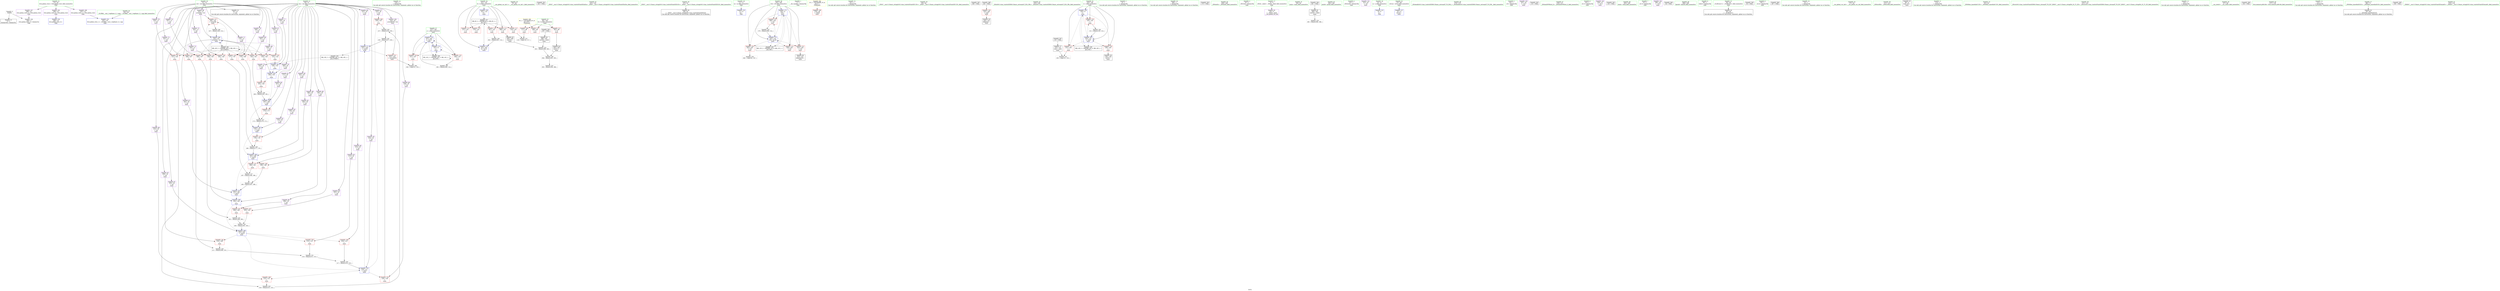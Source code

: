 digraph "SVFG" {
	label="SVFG";

	Node0x55e13a048e90 [shape=record,color=grey,label="{NodeID: 0\nNullPtr}"];
	Node0x55e13a048e90 -> Node0x55e13a061a70[style=solid];
	Node0x55e13a048e90 -> Node0x55e13a068220[style=solid];
	Node0x55e13a061030 [shape=record,color=purple,label="{NodeID: 97\n225\<--26\n\<--res\nmain\n}"];
	Node0x55e13a061030 -> Node0x55e13a067bb0[style=solid];
	Node0x55e13a049850 [shape=record,color=green,label="{NodeID: 14\n126\<--1\n\<--dummyObj\nCan only get source location for instruction, argument, global var or function.}"];
	Node0x55e13a060bd0 [shape=record,color=red,label="{NodeID: 111\n292\<--99\n\<--tt\nmain\n}"];
	Node0x55e13a060bd0 -> Node0x55e13a0625f0[style=solid];
	Node0x55e13a05f470 [shape=record,color=green,label="{NodeID: 28\n79\<--80\n__cxx_global_var_init.1\<--__cxx_global_var_init.1_field_insensitive\n}"];
	Node0x55e13a086530 [shape=record,color=black,label="{NodeID: 291\n242 = PHI()\n}"];
	Node0x55e13a066830 [shape=record,color=red,label="{NodeID: 125\n264\<--107\n\<--j\nmain\n}"];
	Node0x55e13a066830 -> Node0x55e13a06dc10[style=solid];
	Node0x55e13a060150 [shape=record,color=green,label="{NodeID: 42\n141\<--142\n_ZNSt7__cxx1112basic_stringIcSt11char_traitsIcESaIcEEixEm\<--_ZNSt7__cxx1112basic_stringIcSt11char_traitsIcESaIcEEixEm_field_insensitive\n}"];
	Node0x55e13a067390 [shape=record,color=red,label="{NodeID: 139\n194\<--193\n\<--\nmain\n}"];
	Node0x55e13a067390 -> Node0x55e13a068c10[style=solid];
	Node0x55e13a061f40 [shape=record,color=black,label="{NodeID: 56\n86\<--87\n\<--_ZNSt7__cxx1112basic_stringIcSt11char_traitsIcESaIcEED1Ev\nCan only get source location for instruction, argument, global var or function.}"];
	Node0x55e13a06d610 [shape=record,color=grey,label="{NodeID: 236\n166 = Binary(163, 165, )\n}"];
	Node0x55e13a06d610 -> Node0x55e13a0688d0[style=solid];
	Node0x55e13a067f20 [shape=record,color=blue,label="{NodeID: 153\n11\<--9\nm\<--\nGlob }"];
	Node0x55e13a062ad0 [shape=record,color=purple,label="{NodeID: 70\n169\<--13\n\<--cnt\nmain\n}"];
	Node0x55e13a062ad0 -> Node0x55e13a066de0[style=solid];
	Node0x55e13a06eb10 [shape=record,color=grey,label="{NodeID: 250\n246 = cmp(245, 247, )\n}"];
	Node0x55e13a068b40 [shape=record,color=blue,label="{NodeID: 167\n191\<--190\n\<--sub12\nmain\n}"];
	Node0x55e13a068b40 -> Node0x55e13a068c10[style=dashed];
	Node0x55e13a063630 [shape=record,color=purple,label="{NodeID: 84\n181\<--26\n\<--res\nmain\n}"];
	Node0x55e13a063630 -> Node0x55e13a068a70[style=solid];
	Node0x55e13a05d330 [shape=record,color=green,label="{NodeID: 1\n7\<--1\n__dso_handle\<--dummyObj\nGlob }"];
	Node0x55e13a07b220 [shape=record,color=yellow,style=double,label="{NodeID: 264\n2V_1 = ENCHI(MR_2V_0)\npts\{1 \}\nFun[main]}"];
	Node0x55e13a07b220 -> Node0x55e13a060960[style=dashed];
	Node0x55e13a061100 [shape=record,color=purple,label="{NodeID: 98\n228\<--26\n\<--res\nmain\n}"];
	Node0x55e13a061100 -> Node0x55e13a067c80[style=solid];
	Node0x55e13a049920 [shape=record,color=green,label="{NodeID: 15\n247\<--1\n\<--dummyObj\nCan only get source location for instruction, argument, global var or function.}"];
	Node0x55e13a060ca0 [shape=record,color=red,label="{NodeID: 112\n116\<--101\n\<--it\nmain\n}"];
	Node0x55e13a060ca0 -> Node0x55e13a06ec90[style=solid];
	Node0x55e13a05f570 [shape=record,color=green,label="{NodeID: 29\n83\<--84\n_ZNSt7__cxx1112basic_stringIcSt11char_traitsIcESaIcEEC1Ev\<--_ZNSt7__cxx1112basic_stringIcSt11char_traitsIcESaIcEEC1Ev_field_insensitive\n}"];
	Node0x55e13a086600 [shape=record,color=black,label="{NodeID: 292\n260 = PHI()\n}"];
	Node0x55e13a066900 [shape=record,color=red,label="{NodeID: 126\n143\<--140\n\<--call7\nmain\n}"];
	Node0x55e13a066900 -> Node0x55e13a0621e0[style=solid];
	Node0x55e13a060250 [shape=record,color=green,label="{NodeID: 43\n235\<--236\n_ZStlsISt11char_traitsIcEERSt13basic_ostreamIcT_ES5_PKc\<--_ZStlsISt11char_traitsIcEERSt13basic_ostreamIcT_ES5_PKc_field_insensitive\n}"];
	Node0x55e13a067460 [shape=record,color=red,label="{NodeID: 140\n198\<--197\n\<--\nmain\n}"];
	Node0x55e13a067460 -> Node0x55e13a06d010[style=solid];
	Node0x55e13a062040 [shape=record,color=black,label="{NodeID: 57\n135\<--132\nconv\<--call3\nmain\n}"];
	Node0x55e13a062040 -> Node0x55e13a06ee10[style=solid];
	Node0x55e13a06d790 [shape=record,color=grey,label="{NodeID: 237\n173 = Binary(170, 172, )\n}"];
	Node0x55e13a06d790 -> Node0x55e13a0689a0[style=solid];
	Node0x55e13a068020 [shape=record,color=blue,label="{NodeID: 154\n346\<--53\nllvm.global_ctors_0\<--\nGlob }"];
	Node0x55e13a062ba0 [shape=record,color=purple,label="{NodeID: 71\n176\<--13\n\<--cnt\nmain\n}"];
	Node0x55e13a062ba0 -> Node0x55e13a066f80[style=solid];
	Node0x55e13a06ec90 [shape=record,color=grey,label="{NodeID: 251\n118 = cmp(116, 117, )\n}"];
	Node0x55e13a068c10 [shape=record,color=blue,label="{NodeID: 168\n195\<--194\n\<--\nmain\n}"];
	Node0x55e13a068c10 -> Node0x55e13a067530[style=dashed];
	Node0x55e13a068c10 -> Node0x55e13a067600[style=dashed];
	Node0x55e13a068c10 -> Node0x55e13a068ce0[style=dashed];
	Node0x55e13a063700 [shape=record,color=purple,label="{NodeID: 85\n185\<--26\n\<--res\nmain\n}"];
	Node0x55e13a063700 -> Node0x55e13a0671f0[style=solid];
	Node0x55e13a047fa0 [shape=record,color=green,label="{NodeID: 2\n9\<--1\n\<--dummyObj\nCan only get source location for instruction, argument, global var or function.}"];
	Node0x55e13a0611d0 [shape=record,color=purple,label="{NodeID: 99\n231\<--26\n\<--res\nmain\n}"];
	Node0x55e13a0611d0 -> Node0x55e13a068e80[style=solid];
	Node0x55e13a0499f0 [shape=record,color=green,label="{NodeID: 16\n286\<--1\n\<--dummyObj\nCan only get source location for instruction, argument, global var or function.}"];
	Node0x55e13a060d70 [shape=record,color=red,label="{NodeID: 113\n237\<--101\n\<--it\nmain\n}"];
	Node0x55e13a05f670 [shape=record,color=green,label="{NodeID: 30\n87\<--91\n_ZNSt7__cxx1112basic_stringIcSt11char_traitsIcESaIcEED1Ev\<--_ZNSt7__cxx1112basic_stringIcSt11char_traitsIcESaIcEED1Ev_field_insensitive\n}"];
	Node0x55e13a05f670 -> Node0x55e13a061f40[style=solid];
	Node0x55e13a0866d0 [shape=record,color=black,label="{NodeID: 293\n273 = PHI()\n}"];
	Node0x55e13a0669d0 [shape=record,color=red,label="{NodeID: 127\n146\<--145\n\<--arrayidx\nmain\n}"];
	Node0x55e13a0669d0 -> Node0x55e13a06e510[style=solid];
	Node0x55e13a060350 [shape=record,color=green,label="{NodeID: 44\n239\<--240\n_ZNSolsEi\<--_ZNSolsEi_field_insensitive\n}"];
	Node0x55e13a067530 [shape=record,color=red,label="{NodeID: 141\n200\<--199\n\<--\nmain\n}"];
	Node0x55e13a067530 -> Node0x55e13a06d010[style=solid];
	Node0x55e13a062110 [shape=record,color=black,label="{NodeID: 58\n139\<--138\nconv6\<--\nmain\n}"];
	Node0x55e13a06d910 [shape=record,color=grey,label="{NodeID: 238\n302 = Binary(301, 114, )\n}"];
	Node0x55e13a06d910 -> Node0x55e13a069290[style=solid];
	Node0x55e13a068120 [shape=record,color=blue,label="{NodeID: 155\n347\<--54\nllvm.global_ctors_1\<--_GLOBAL__sub_I_vepifanov_0_1.cpp\nGlob }"];
	Node0x55e13a062c70 [shape=record,color=purple,label="{NodeID: 72\n183\<--13\n\<--cnt\nmain\n}"];
	Node0x55e13a062c70 -> Node0x55e13a067120[style=solid];
	Node0x55e13a06ee10 [shape=record,color=grey,label="{NodeID: 252\n136 = cmp(131, 135, )\n}"];
	Node0x55e13a068ce0 [shape=record,color=blue,label="{NodeID: 169\n205\<--204\n\<--sub14\nmain\n}"];
	Node0x55e13a068ce0 -> Node0x55e13a0677a0[style=dashed];
	Node0x55e13a068ce0 -> Node0x55e13a067870[style=dashed];
	Node0x55e13a068ce0 -> Node0x55e13a067940[style=dashed];
	Node0x55e13a068ce0 -> Node0x55e13a068db0[style=dashed];
	Node0x55e13a0637d0 [shape=record,color=purple,label="{NodeID: 86\n188\<--26\n\<--res\nmain\n}"];
	Node0x55e13a0637d0 -> Node0x55e13a0672c0[style=solid];
	Node0x55e13a0491f0 [shape=record,color=green,label="{NodeID: 3\n41\<--1\n_ZSt3cin\<--dummyObj\nGlob }"];
	Node0x55e13a07be20 [shape=record,color=yellow,style=double,label="{NodeID: 266\n6V_1 = ENCHI(MR_6V_0)\npts\{100 \}\nFun[main]}"];
	Node0x55e13a07be20 -> Node0x55e13a060a30[style=dashed];
	Node0x55e13a07be20 -> Node0x55e13a060b00[style=dashed];
	Node0x55e13a07be20 -> Node0x55e13a060bd0[style=dashed];
	Node0x55e13a0612a0 [shape=record,color=purple,label="{NodeID: 100\n254\<--26\narrayidx30\<--res\nmain\n}"];
	Node0x55e13a0612a0 -> Node0x55e13a067d50[style=solid];
	Node0x55e13a049ac0 [shape=record,color=green,label="{NodeID: 17\n4\<--6\n_ZStL8__ioinit\<--_ZStL8__ioinit_field_insensitive\nGlob }"];
	Node0x55e13a049ac0 -> Node0x55e13a0626c0[style=solid];
	Node0x55e13a060e40 [shape=record,color=red,label="{NodeID: 114\n279\<--101\n\<--it\nmain\n}"];
	Node0x55e13a05f770 [shape=record,color=green,label="{NodeID: 31\n94\<--95\nmain\<--main_field_insensitive\n}"];
	Node0x55e13a0867d0 [shape=record,color=black,label="{NodeID: 294\n281 = PHI()\n}"];
	Node0x55e13a0867d0 -> Node0x55e13a062380[style=solid];
	Node0x55e13a066aa0 [shape=record,color=red,label="{NodeID: 128\n155\<--154\n\<--\nmain\n}"];
	Node0x55e13a066aa0 -> Node0x55e13a068730[style=solid];
	Node0x55e13a060450 [shape=record,color=green,label="{NodeID: 45\n261\<--262\nprintf\<--printf_field_insensitive\n}"];
	Node0x55e13a067600 [shape=record,color=red,label="{NodeID: 142\n203\<--202\n\<--\nmain\n}"];
	Node0x55e13a067600 -> Node0x55e13a06d310[style=solid];
	Node0x55e13a0621e0 [shape=record,color=black,label="{NodeID: 59\n144\<--143\nidxprom\<--\nmain\n}"];
	Node0x55e13a06da90 [shape=record,color=grey,label="{NodeID: 239\n180 = Binary(177, 179, )\n}"];
	Node0x55e13a06da90 -> Node0x55e13a068a70[style=solid];
	Node0x55e13a068220 [shape=record,color=blue, style = dotted,label="{NodeID: 156\n348\<--3\nllvm.global_ctors_2\<--dummyVal\nGlob }"];
	Node0x55e13a062d40 [shape=record,color=purple,label="{NodeID: 73\n193\<--13\n\<--cnt\nmain\n}"];
	Node0x55e13a062d40 -> Node0x55e13a067390[style=solid];
	Node0x55e13a068db0 [shape=record,color=blue,label="{NodeID: 170\n218\<--217\n\<--sub17\nmain\n}"];
	Node0x55e13a068db0 -> Node0x55e13a067ae0[style=dashed];
	Node0x55e13a068db0 -> Node0x55e13a067bb0[style=dashed];
	Node0x55e13a068db0 -> Node0x55e13a067c80[style=dashed];
	Node0x55e13a068db0 -> Node0x55e13a068e80[style=dashed];
	Node0x55e13a0638a0 [shape=record,color=purple,label="{NodeID: 87\n191\<--26\n\<--res\nmain\n}"];
	Node0x55e13a0638a0 -> Node0x55e13a068b40[style=solid];
	Node0x55e13a049700 [shape=record,color=green,label="{NodeID: 4\n42\<--1\n_ZSt4cout\<--dummyObj\nGlob }"];
	Node0x55e13a061370 [shape=record,color=purple,label="{NodeID: 101\n233\<--43\n\<--.str\nmain\n}"];
	Node0x55e13a05ea70 [shape=record,color=green,label="{NodeID: 18\n8\<--10\nn\<--n_field_insensitive\nGlob }"];
	Node0x55e13a05ea70 -> Node0x55e13a067e20[style=solid];
	Node0x55e13a066010 [shape=record,color=red,label="{NodeID: 115\n289\<--101\n\<--it\nmain\n}"];
	Node0x55e13a066010 -> Node0x55e13a062520[style=solid];
	Node0x55e13a05f870 [shape=record,color=green,label="{NodeID: 32\n97\<--98\nretval\<--retval_field_insensitive\nmain\n}"];
	Node0x55e13a05f870 -> Node0x55e13a068320[style=solid];
	Node0x55e13a086930 [shape=record,color=black,label="{NodeID: 295\n287 = PHI()\n}"];
	Node0x55e13a086930 -> Node0x55e13a062450[style=solid];
	Node0x55e13a066b70 [shape=record,color=red,label="{NodeID: 129\n159\<--158\n\<--\nmain\n}"];
	Node0x55e13a066b70 -> Node0x55e13a068800[style=solid];
	Node0x55e13a060550 [shape=record,color=green,label="{NodeID: 46\n274\<--275\n_ZSt4endlIcSt11char_traitsIcEERSt13basic_ostreamIT_T0_ES6_\<--_ZSt4endlIcSt11char_traitsIcEERSt13basic_ostreamIT_T0_ES6__field_insensitive\n}"];
	Node0x55e13a0676d0 [shape=record,color=red,label="{NodeID: 143\n208\<--207\n\<--\nmain\n}"];
	Node0x55e13a0676d0 -> Node0x55e13a06cd10[style=solid];
	Node0x55e13a0622b0 [shape=record,color=black,label="{NodeID: 60\n253\<--252\nidxprom29\<--\nmain\n}"];
	Node0x55e13a06dc10 [shape=record,color=grey,label="{NodeID: 240\n265 = Binary(264, 114, )\n}"];
	Node0x55e13a06dc10 -> Node0x55e13a0690f0[style=solid];
	Node0x55e13a068320 [shape=record,color=blue,label="{NodeID: 157\n97\<--9\nretval\<--\nmain\n}"];
	Node0x55e13a062e10 [shape=record,color=purple,label="{NodeID: 74\n197\<--13\n\<--cnt\nmain\n}"];
	Node0x55e13a062e10 -> Node0x55e13a067460[style=solid];
	Node0x55e13a068e80 [shape=record,color=blue,label="{NodeID: 171\n231\<--230\n\<--sub20\nmain\n}"];
	Node0x55e13a068e80 -> Node0x55e13a067d50[style=dashed];
	Node0x55e13a068e80 -> Node0x55e13a07a820[style=dashed];
	Node0x55e13a063970 [shape=record,color=purple,label="{NodeID: 88\n195\<--26\n\<--res\nmain\n}"];
	Node0x55e13a063970 -> Node0x55e13a068c10[style=solid];
	Node0x55e13a05e1c0 [shape=record,color=green,label="{NodeID: 5\n43\<--1\n.str\<--dummyObj\nGlob }"];
	Node0x55e13a061440 [shape=record,color=purple,label="{NodeID: 102\n241\<--45\n\<--.str.2\nmain\n}"];
	Node0x55e13a05eb70 [shape=record,color=green,label="{NodeID: 19\n11\<--12\nm\<--m_field_insensitive\nGlob }"];
	Node0x55e13a05eb70 -> Node0x55e13a067f20[style=solid];
	Node0x55e13a085350 [shape=record,color=black,label="{NodeID: 282\n110 = PHI()\n}"];
	Node0x55e13a0660e0 [shape=record,color=red,label="{NodeID: 116\n301\<--101\n\<--it\nmain\n}"];
	Node0x55e13a0660e0 -> Node0x55e13a06d910[style=solid];
	Node0x55e13a05f940 [shape=record,color=green,label="{NodeID: 33\n99\<--100\ntt\<--tt_field_insensitive\nmain\n}"];
	Node0x55e13a05f940 -> Node0x55e13a060a30[style=solid];
	Node0x55e13a05f940 -> Node0x55e13a060b00[style=solid];
	Node0x55e13a05f940 -> Node0x55e13a060bd0[style=solid];
	Node0x55e13a066c40 [shape=record,color=red,label="{NodeID: 130\n163\<--162\n\<--\nmain\n}"];
	Node0x55e13a066c40 -> Node0x55e13a06d610[style=solid];
	Node0x55e13a060650 [shape=record,color=green,label="{NodeID: 47\n276\<--277\n_ZNSolsEPFRSoS_E\<--_ZNSolsEPFRSoS_E_field_insensitive\n}"];
	Node0x55e13a06c890 [shape=record,color=grey,label="{NodeID: 227\n187 = Binary(184, 186, )\n}"];
	Node0x55e13a06c890 -> Node0x55e13a06ca10[style=solid];
	Node0x55e13a0677a0 [shape=record,color=red,label="{NodeID: 144\n210\<--209\n\<--\nmain\n}"];
	Node0x55e13a0677a0 -> Node0x55e13a06cd10[style=solid];
	Node0x55e13a062380 [shape=record,color=black,label="{NodeID: 61\n284\<--281\nconv42\<--call41\nmain\n}"];
	Node0x55e13a062380 -> Node0x55e13a06cb90[style=solid];
	Node0x55e13a06dd90 [shape=record,color=grey,label="{NodeID: 241\n230 = Binary(227, 229, )\n}"];
	Node0x55e13a06dd90 -> Node0x55e13a068e80[style=solid];
	Node0x55e13a0683f0 [shape=record,color=blue,label="{NodeID: 158\n101\<--114\nit\<--\nmain\n}"];
	Node0x55e13a0683f0 -> Node0x55e13a078f20[style=dashed];
	Node0x55e13a062ee0 [shape=record,color=purple,label="{NodeID: 75\n207\<--13\n\<--cnt\nmain\n}"];
	Node0x55e13a062ee0 -> Node0x55e13a0676d0[style=solid];
	Node0x55e13a068f50 [shape=record,color=blue,label="{NodeID: 172\n105\<--9\ni24\<--\nmain\n}"];
	Node0x55e13a068f50 -> Node0x55e13a066420[style=dashed];
	Node0x55e13a068f50 -> Node0x55e13a0664f0[style=dashed];
	Node0x55e13a068f50 -> Node0x55e13a0665c0[style=dashed];
	Node0x55e13a068f50 -> Node0x55e13a066690[style=dashed];
	Node0x55e13a068f50 -> Node0x55e13a0691c0[style=dashed];
	Node0x55e13a068f50 -> Node0x55e13a079920[style=dashed];
	Node0x55e13a063a40 [shape=record,color=purple,label="{NodeID: 89\n199\<--26\n\<--res\nmain\n}"];
	Node0x55e13a063a40 -> Node0x55e13a067530[style=solid];
	Node0x55e13a049520 [shape=record,color=green,label="{NodeID: 6\n45\<--1\n.str.2\<--dummyObj\nGlob }"];
	Node0x55e13a061510 [shape=record,color=purple,label="{NodeID: 103\n259\<--47\n\<--.str.3\nmain\n}"];
	Node0x55e13a05ec70 [shape=record,color=green,label="{NodeID: 20\n13\<--25\ncnt\<--cnt_field_insensitive\nGlob }"];
	Node0x55e13a05ec70 -> Node0x55e13a061c40[style=solid];
	Node0x55e13a05ec70 -> Node0x55e13a062790[style=solid];
	Node0x55e13a05ec70 -> Node0x55e13a062860[style=solid];
	Node0x55e13a05ec70 -> Node0x55e13a062930[style=solid];
	Node0x55e13a05ec70 -> Node0x55e13a062a00[style=solid];
	Node0x55e13a05ec70 -> Node0x55e13a062ad0[style=solid];
	Node0x55e13a05ec70 -> Node0x55e13a062ba0[style=solid];
	Node0x55e13a05ec70 -> Node0x55e13a062c70[style=solid];
	Node0x55e13a05ec70 -> Node0x55e13a062d40[style=solid];
	Node0x55e13a05ec70 -> Node0x55e13a062e10[style=solid];
	Node0x55e13a05ec70 -> Node0x55e13a062ee0[style=solid];
	Node0x55e13a05ec70 -> Node0x55e13a062fb0[style=solid];
	Node0x55e13a085cd0 [shape=record,color=black,label="{NodeID: 283\n120 = PHI()\n}"];
	Node0x55e13a0661b0 [shape=record,color=red,label="{NodeID: 117\n131\<--103\n\<--i\nmain\n}"];
	Node0x55e13a0661b0 -> Node0x55e13a06ee10[style=solid];
	Node0x55e13a05fa10 [shape=record,color=green,label="{NodeID: 34\n101\<--102\nit\<--it_field_insensitive\nmain\n}"];
	Node0x55e13a05fa10 -> Node0x55e13a060ca0[style=solid];
	Node0x55e13a05fa10 -> Node0x55e13a060d70[style=solid];
	Node0x55e13a05fa10 -> Node0x55e13a060e40[style=solid];
	Node0x55e13a05fa10 -> Node0x55e13a066010[style=solid];
	Node0x55e13a05fa10 -> Node0x55e13a0660e0[style=solid];
	Node0x55e13a05fa10 -> Node0x55e13a0683f0[style=solid];
	Node0x55e13a05fa10 -> Node0x55e13a069290[style=solid];
	Node0x55e13a066d10 [shape=record,color=red,label="{NodeID: 131\n165\<--164\n\<--\nmain\n}"];
	Node0x55e13a066d10 -> Node0x55e13a06d610[style=solid];
	Node0x55e13a061770 [shape=record,color=green,label="{NodeID: 48\n282\<--283\nclock\<--clock_field_insensitive\n}"];
	Node0x55e13a06ca10 [shape=record,color=grey,label="{NodeID: 228\n190 = Binary(187, 189, )\n}"];
	Node0x55e13a06ca10 -> Node0x55e13a068b40[style=solid];
	Node0x55e13a067870 [shape=record,color=red,label="{NodeID: 145\n213\<--212\n\<--\nmain\n}"];
	Node0x55e13a067870 -> Node0x55e13a06ce90[style=solid];
	Node0x55e13a062450 [shape=record,color=black,label="{NodeID: 62\n288\<--287\nconv44\<--call43\nmain\n}"];
	Node0x55e13a062450 -> Node0x55e13a06d190[style=solid];
	Node0x55e13a06df10 [shape=record,color=grey,label="{NodeID: 242\n217 = Binary(214, 216, )\n}"];
	Node0x55e13a06df10 -> Node0x55e13a068db0[style=solid];
	Node0x55e13a0684c0 [shape=record,color=blue,label="{NodeID: 159\n103\<--9\ni\<--\nmain\n}"];
	Node0x55e13a0684c0 -> Node0x55e13a0661b0[style=dashed];
	Node0x55e13a0684c0 -> Node0x55e13a066280[style=dashed];
	Node0x55e13a0684c0 -> Node0x55e13a066350[style=dashed];
	Node0x55e13a0684c0 -> Node0x55e13a068660[style=dashed];
	Node0x55e13a0684c0 -> Node0x55e13a079420[style=dashed];
	Node0x55e13a062fb0 [shape=record,color=purple,label="{NodeID: 76\n220\<--13\n\<--cnt\nmain\n}"];
	Node0x55e13a062fb0 -> Node0x55e13a067a10[style=solid];
	Node0x55e13a069020 [shape=record,color=blue,label="{NodeID: 173\n107\<--9\nj\<--\nmain\n}"];
	Node0x55e13a069020 -> Node0x55e13a066760[style=dashed];
	Node0x55e13a069020 -> Node0x55e13a066830[style=dashed];
	Node0x55e13a069020 -> Node0x55e13a069020[style=dashed];
	Node0x55e13a069020 -> Node0x55e13a0690f0[style=dashed];
	Node0x55e13a069020 -> Node0x55e13a079e20[style=dashed];
	Node0x55e13a063b10 [shape=record,color=purple,label="{NodeID: 90\n202\<--26\n\<--res\nmain\n}"];
	Node0x55e13a063b10 -> Node0x55e13a067600[style=solid];
	Node0x55e13a0495b0 [shape=record,color=green,label="{NodeID: 7\n47\<--1\n.str.3\<--dummyObj\nGlob }"];
	Node0x55e13a0615e0 [shape=record,color=purple,label="{NodeID: 104\n296\<--50\n\<--.str.4\nmain\n}"];
	Node0x55e13a05ed70 [shape=record,color=green,label="{NodeID: 21\n26\<--37\nres\<--res_field_insensitive\nGlob }"];
	Node0x55e13a05ed70 -> Node0x55e13a063080[style=solid];
	Node0x55e13a05ed70 -> Node0x55e13a063150[style=solid];
	Node0x55e13a05ed70 -> Node0x55e13a063220[style=solid];
	Node0x55e13a05ed70 -> Node0x55e13a0632f0[style=solid];
	Node0x55e13a05ed70 -> Node0x55e13a0633c0[style=solid];
	Node0x55e13a05ed70 -> Node0x55e13a063490[style=solid];
	Node0x55e13a05ed70 -> Node0x55e13a063560[style=solid];
	Node0x55e13a05ed70 -> Node0x55e13a063630[style=solid];
	Node0x55e13a05ed70 -> Node0x55e13a063700[style=solid];
	Node0x55e13a05ed70 -> Node0x55e13a0637d0[style=solid];
	Node0x55e13a05ed70 -> Node0x55e13a0638a0[style=solid];
	Node0x55e13a05ed70 -> Node0x55e13a063970[style=solid];
	Node0x55e13a05ed70 -> Node0x55e13a063a40[style=solid];
	Node0x55e13a05ed70 -> Node0x55e13a063b10[style=solid];
	Node0x55e13a05ed70 -> Node0x55e13a063be0[style=solid];
	Node0x55e13a05ed70 -> Node0x55e13a063cb0[style=solid];
	Node0x55e13a05ed70 -> Node0x55e13a063d80[style=solid];
	Node0x55e13a05ed70 -> Node0x55e13a063e50[style=solid];
	Node0x55e13a05ed70 -> Node0x55e13a063f20[style=solid];
	Node0x55e13a05ed70 -> Node0x55e13a060f60[style=solid];
	Node0x55e13a05ed70 -> Node0x55e13a061030[style=solid];
	Node0x55e13a05ed70 -> Node0x55e13a061100[style=solid];
	Node0x55e13a05ed70 -> Node0x55e13a0611d0[style=solid];
	Node0x55e13a05ed70 -> Node0x55e13a0612a0[style=solid];
	Node0x55e13a085dd0 [shape=record,color=black,label="{NodeID: 284\n64 = PHI()\n}"];
	Node0x55e13a066280 [shape=record,color=red,label="{NodeID: 118\n138\<--103\n\<--i\nmain\n}"];
	Node0x55e13a066280 -> Node0x55e13a062110[style=solid];
	Node0x55e13a05fae0 [shape=record,color=green,label="{NodeID: 35\n103\<--104\ni\<--i_field_insensitive\nmain\n}"];
	Node0x55e13a05fae0 -> Node0x55e13a0661b0[style=solid];
	Node0x55e13a05fae0 -> Node0x55e13a066280[style=solid];
	Node0x55e13a05fae0 -> Node0x55e13a066350[style=solid];
	Node0x55e13a05fae0 -> Node0x55e13a0684c0[style=solid];
	Node0x55e13a05fae0 -> Node0x55e13a068660[style=solid];
	Node0x55e13a066de0 [shape=record,color=red,label="{NodeID: 132\n170\<--169\n\<--\nmain\n}"];
	Node0x55e13a066de0 -> Node0x55e13a06d790[style=solid];
	Node0x55e13a061870 [shape=record,color=green,label="{NodeID: 49\n298\<--299\nfprintf\<--fprintf_field_insensitive\n}"];
	Node0x55e13a06cb90 [shape=record,color=grey,label="{NodeID: 229\n285 = Binary(284, 286, )\n}"];
	Node0x55e13a067940 [shape=record,color=red,label="{NodeID: 146\n216\<--215\n\<--\nmain\n}"];
	Node0x55e13a067940 -> Node0x55e13a06df10[style=solid];
	Node0x55e13a062520 [shape=record,color=black,label="{NodeID: 63\n290\<--289\nconv45\<--\nmain\n}"];
	Node0x55e13a062520 -> Node0x55e13a06d190[style=solid];
	Node0x55e13a06e090 [shape=record,color=grey,label="{NodeID: 243\n224 = Binary(221, 223, )\n}"];
	Node0x55e13a06e090 -> Node0x55e13a06e390[style=solid];
	Node0x55e13a068590 [shape=record,color=blue,label="{NodeID: 160\n145\<--147\narrayidx\<--inc\nmain\n}"];
	Node0x55e13a068590 -> Node0x55e13a0669d0[style=dashed];
	Node0x55e13a068590 -> Node0x55e13a066aa0[style=dashed];
	Node0x55e13a068590 -> Node0x55e13a066b70[style=dashed];
	Node0x55e13a068590 -> Node0x55e13a066c40[style=dashed];
	Node0x55e13a068590 -> Node0x55e13a066de0[style=dashed];
	Node0x55e13a068590 -> Node0x55e13a066f80[style=dashed];
	Node0x55e13a068590 -> Node0x55e13a067120[style=dashed];
	Node0x55e13a068590 -> Node0x55e13a067390[style=dashed];
	Node0x55e13a068590 -> Node0x55e13a067460[style=dashed];
	Node0x55e13a068590 -> Node0x55e13a0676d0[style=dashed];
	Node0x55e13a068590 -> Node0x55e13a067a10[style=dashed];
	Node0x55e13a068590 -> Node0x55e13a068590[style=dashed];
	Node0x55e13a068590 -> Node0x55e13a07a320[style=dashed];
	Node0x55e13a063080 [shape=record,color=purple,label="{NodeID: 77\n156\<--26\n\<--res\nmain\n}"];
	Node0x55e13a063080 -> Node0x55e13a068730[style=solid];
	Node0x55e13a078f20 [shape=record,color=black,label="{NodeID: 257\nMR_8V_3 = PHI(MR_8V_4, MR_8V_2, )\npts\{102 \}\n}"];
	Node0x55e13a078f20 -> Node0x55e13a060ca0[style=dashed];
	Node0x55e13a078f20 -> Node0x55e13a060d70[style=dashed];
	Node0x55e13a078f20 -> Node0x55e13a060e40[style=dashed];
	Node0x55e13a078f20 -> Node0x55e13a066010[style=dashed];
	Node0x55e13a078f20 -> Node0x55e13a0660e0[style=dashed];
	Node0x55e13a078f20 -> Node0x55e13a069290[style=dashed];
	Node0x55e13a0690f0 [shape=record,color=blue,label="{NodeID: 174\n107\<--265\nj\<--inc35\nmain\n}"];
	Node0x55e13a0690f0 -> Node0x55e13a066760[style=dashed];
	Node0x55e13a0690f0 -> Node0x55e13a066830[style=dashed];
	Node0x55e13a0690f0 -> Node0x55e13a069020[style=dashed];
	Node0x55e13a0690f0 -> Node0x55e13a0690f0[style=dashed];
	Node0x55e13a0690f0 -> Node0x55e13a079e20[style=dashed];
	Node0x55e13a063be0 [shape=record,color=purple,label="{NodeID: 91\n205\<--26\n\<--res\nmain\n}"];
	Node0x55e13a063be0 -> Node0x55e13a068ce0[style=solid];
	Node0x55e13a04a630 [shape=record,color=green,label="{NodeID: 8\n49\<--1\nstderr\<--dummyObj\nGlob }"];
	Node0x55e13a0616b0 [shape=record,color=purple,label="{NodeID: 105\n346\<--52\nllvm.global_ctors_0\<--llvm.global_ctors\nGlob }"];
	Node0x55e13a0616b0 -> Node0x55e13a068020[style=solid];
	Node0x55e13a05ee70 [shape=record,color=green,label="{NodeID: 22\n38\<--40\n_Z1sB5cxx11\<--_Z1sB5cxx11_field_insensitive\nGlob }"];
	Node0x55e13a05ee70 -> Node0x55e13a061d40[style=solid];
	Node0x55e13a085ed0 [shape=record,color=black,label="{NodeID: 285\n85 = PHI()\n}"];
	Node0x55e13a066350 [shape=record,color=red,label="{NodeID: 119\n150\<--103\n\<--i\nmain\n}"];
	Node0x55e13a066350 -> Node0x55e13a06e210[style=solid];
	Node0x55e13a05fbb0 [shape=record,color=green,label="{NodeID: 36\n105\<--106\ni24\<--i24_field_insensitive\nmain\n}"];
	Node0x55e13a05fbb0 -> Node0x55e13a066420[style=solid];
	Node0x55e13a05fbb0 -> Node0x55e13a0664f0[style=solid];
	Node0x55e13a05fbb0 -> Node0x55e13a0665c0[style=solid];
	Node0x55e13a05fbb0 -> Node0x55e13a066690[style=solid];
	Node0x55e13a05fbb0 -> Node0x55e13a068f50[style=solid];
	Node0x55e13a05fbb0 -> Node0x55e13a0691c0[style=solid];
	Node0x55e13a066eb0 [shape=record,color=red,label="{NodeID: 133\n172\<--171\n\<--\nmain\n}"];
	Node0x55e13a066eb0 -> Node0x55e13a06d790[style=solid];
	Node0x55e13a061970 [shape=record,color=green,label="{NodeID: 50\n54\<--341\n_GLOBAL__sub_I_vepifanov_0_1.cpp\<--_GLOBAL__sub_I_vepifanov_0_1.cpp_field_insensitive\n}"];
	Node0x55e13a061970 -> Node0x55e13a068120[style=solid];
	Node0x55e13a06cd10 [shape=record,color=grey,label="{NodeID: 230\n211 = Binary(208, 210, )\n}"];
	Node0x55e13a06cd10 -> Node0x55e13a06ce90[style=solid];
	Node0x55e13a067a10 [shape=record,color=red,label="{NodeID: 147\n221\<--220\n\<--\nmain\n}"];
	Node0x55e13a067a10 -> Node0x55e13a06e090[style=solid];
	Node0x55e13a0625f0 [shape=record,color=black,label="{NodeID: 64\n293\<--292\nconv47\<--\nmain\n}"];
	Node0x55e13a0625f0 -> Node0x55e13a06e810[style=solid];
	Node0x55e13a06e210 [shape=record,color=grey,label="{NodeID: 244\n151 = Binary(150, 114, )\n}"];
	Node0x55e13a06e210 -> Node0x55e13a068660[style=solid];
	Node0x55e13a068660 [shape=record,color=blue,label="{NodeID: 161\n103\<--151\ni\<--inc8\nmain\n}"];
	Node0x55e13a068660 -> Node0x55e13a0661b0[style=dashed];
	Node0x55e13a068660 -> Node0x55e13a066280[style=dashed];
	Node0x55e13a068660 -> Node0x55e13a066350[style=dashed];
	Node0x55e13a068660 -> Node0x55e13a068660[style=dashed];
	Node0x55e13a068660 -> Node0x55e13a079420[style=dashed];
	Node0x55e13a063150 [shape=record,color=purple,label="{NodeID: 78\n160\<--26\n\<--res\nmain\n}"];
	Node0x55e13a063150 -> Node0x55e13a068800[style=solid];
	Node0x55e13a079420 [shape=record,color=black,label="{NodeID: 258\nMR_10V_2 = PHI(MR_10V_4, MR_10V_1, )\npts\{104 \}\n}"];
	Node0x55e13a079420 -> Node0x55e13a0684c0[style=dashed];
	Node0x55e13a0691c0 [shape=record,color=blue,label="{NodeID: 175\n105\<--270\ni24\<--inc38\nmain\n}"];
	Node0x55e13a0691c0 -> Node0x55e13a066420[style=dashed];
	Node0x55e13a0691c0 -> Node0x55e13a0664f0[style=dashed];
	Node0x55e13a0691c0 -> Node0x55e13a0665c0[style=dashed];
	Node0x55e13a0691c0 -> Node0x55e13a066690[style=dashed];
	Node0x55e13a0691c0 -> Node0x55e13a0691c0[style=dashed];
	Node0x55e13a0691c0 -> Node0x55e13a079920[style=dashed];
	Node0x55e13a063cb0 [shape=record,color=purple,label="{NodeID: 92\n209\<--26\n\<--res\nmain\n}"];
	Node0x55e13a063cb0 -> Node0x55e13a0677a0[style=solid];
	Node0x55e13a04a6c0 [shape=record,color=green,label="{NodeID: 9\n50\<--1\n.str.4\<--dummyObj\nGlob }"];
	Node0x55e13a060760 [shape=record,color=purple,label="{NodeID: 106\n347\<--52\nllvm.global_ctors_1\<--llvm.global_ctors\nGlob }"];
	Node0x55e13a060760 -> Node0x55e13a068120[style=solid];
	Node0x55e13a05ef70 [shape=record,color=green,label="{NodeID: 23\n52\<--56\nllvm.global_ctors\<--llvm.global_ctors_field_insensitive\nGlob }"];
	Node0x55e13a05ef70 -> Node0x55e13a0616b0[style=solid];
	Node0x55e13a05ef70 -> Node0x55e13a060760[style=solid];
	Node0x55e13a05ef70 -> Node0x55e13a060860[style=solid];
	Node0x55e13a085fd0 [shape=record,color=black,label="{NodeID: 286\n297 = PHI()\n}"];
	Node0x55e13a066420 [shape=record,color=red,label="{NodeID: 120\n245\<--105\n\<--i24\nmain\n}"];
	Node0x55e13a066420 -> Node0x55e13a06eb10[style=solid];
	Node0x55e13a05fc80 [shape=record,color=green,label="{NodeID: 37\n107\<--108\nj\<--j_field_insensitive\nmain\n}"];
	Node0x55e13a05fc80 -> Node0x55e13a066760[style=solid];
	Node0x55e13a05fc80 -> Node0x55e13a066830[style=solid];
	Node0x55e13a05fc80 -> Node0x55e13a069020[style=solid];
	Node0x55e13a05fc80 -> Node0x55e13a0690f0[style=solid];
	Node0x55e13a066f80 [shape=record,color=red,label="{NodeID: 134\n177\<--176\n\<--\nmain\n}"];
	Node0x55e13a066f80 -> Node0x55e13a06da90[style=solid];
	Node0x55e13a061a70 [shape=record,color=black,label="{NodeID: 51\n2\<--3\ndummyVal\<--dummyVal\n}"];
	Node0x55e13a06ce90 [shape=record,color=grey,label="{NodeID: 231\n214 = Binary(211, 213, )\n}"];
	Node0x55e13a06ce90 -> Node0x55e13a06df10[style=solid];
	Node0x55e13a067ae0 [shape=record,color=red,label="{NodeID: 148\n223\<--222\n\<--\nmain\n}"];
	Node0x55e13a067ae0 -> Node0x55e13a06e090[style=solid];
	Node0x55e13a0626c0 [shape=record,color=purple,label="{NodeID: 65\n63\<--4\n\<--_ZStL8__ioinit\n__cxx_global_var_init\n}"];
	Node0x55e13a06e390 [shape=record,color=grey,label="{NodeID: 245\n227 = Binary(224, 226, )\n}"];
	Node0x55e13a06e390 -> Node0x55e13a06dd90[style=solid];
	Node0x55e13a068730 [shape=record,color=blue,label="{NodeID: 162\n156\<--155\n\<--\nmain\n}"];
	Node0x55e13a068730 -> Node0x55e13a068800[style=dashed];
	Node0x55e13a063220 [shape=record,color=purple,label="{NodeID: 79\n164\<--26\n\<--res\nmain\n}"];
	Node0x55e13a063220 -> Node0x55e13a066d10[style=solid];
	Node0x55e13a079920 [shape=record,color=black,label="{NodeID: 259\nMR_12V_2 = PHI(MR_12V_4, MR_12V_1, )\npts\{106 \}\n}"];
	Node0x55e13a079920 -> Node0x55e13a068f50[style=dashed];
	Node0x55e13a069290 [shape=record,color=blue,label="{NodeID: 176\n101\<--302\nit\<--inc51\nmain\n}"];
	Node0x55e13a069290 -> Node0x55e13a078f20[style=dashed];
	Node0x55e13a063d80 [shape=record,color=purple,label="{NodeID: 93\n212\<--26\n\<--res\nmain\n}"];
	Node0x55e13a063d80 -> Node0x55e13a067870[style=solid];
	Node0x55e13a049030 [shape=record,color=green,label="{NodeID: 10\n53\<--1\n\<--dummyObj\nCan only get source location for instruction, argument, global var or function.}"];
	Node0x55e13a060860 [shape=record,color=purple,label="{NodeID: 107\n348\<--52\nllvm.global_ctors_2\<--llvm.global_ctors\nGlob }"];
	Node0x55e13a060860 -> Node0x55e13a068220[style=solid];
	Node0x55e13a05f070 [shape=record,color=green,label="{NodeID: 24\n57\<--58\n__cxx_global_var_init\<--__cxx_global_var_init_field_insensitive\n}"];
	Node0x55e13a0860d0 [shape=record,color=black,label="{NodeID: 287\n132 = PHI()\n}"];
	Node0x55e13a0860d0 -> Node0x55e13a062040[style=solid];
	Node0x55e13a0664f0 [shape=record,color=red,label="{NodeID: 121\n252\<--105\n\<--i24\nmain\n}"];
	Node0x55e13a0664f0 -> Node0x55e13a0622b0[style=solid];
	Node0x55e13a05fd50 [shape=record,color=green,label="{NodeID: 38\n111\<--112\n_ZNSirsERi\<--_ZNSirsERi_field_insensitive\n}"];
	Node0x55e13a067050 [shape=record,color=red,label="{NodeID: 135\n179\<--178\n\<--\nmain\n}"];
	Node0x55e13a067050 -> Node0x55e13a06da90[style=solid];
	Node0x55e13a061b70 [shape=record,color=black,label="{NodeID: 52\n96\<--9\nmain_ret\<--\nmain\n}"];
	Node0x55e13a06d010 [shape=record,color=grey,label="{NodeID: 232\n201 = Binary(198, 200, )\n}"];
	Node0x55e13a06d010 -> Node0x55e13a06d310[style=solid];
	Node0x55e13a067bb0 [shape=record,color=red,label="{NodeID: 149\n226\<--225\n\<--\nmain\n}"];
	Node0x55e13a067bb0 -> Node0x55e13a06e390[style=solid];
	Node0x55e13a062790 [shape=record,color=purple,label="{NodeID: 66\n145\<--13\narrayidx\<--cnt\nmain\n}"];
	Node0x55e13a062790 -> Node0x55e13a0669d0[style=solid];
	Node0x55e13a062790 -> Node0x55e13a068590[style=solid];
	Node0x55e13a06e510 [shape=record,color=grey,label="{NodeID: 246\n147 = Binary(146, 114, )\n}"];
	Node0x55e13a06e510 -> Node0x55e13a068590[style=solid];
	Node0x55e13a068800 [shape=record,color=blue,label="{NodeID: 163\n160\<--159\n\<--\nmain\n}"];
	Node0x55e13a068800 -> Node0x55e13a066d10[style=dashed];
	Node0x55e13a068800 -> Node0x55e13a0688d0[style=dashed];
	Node0x55e13a0632f0 [shape=record,color=purple,label="{NodeID: 80\n167\<--26\n\<--res\nmain\n}"];
	Node0x55e13a0632f0 -> Node0x55e13a0688d0[style=solid];
	Node0x55e13a079e20 [shape=record,color=black,label="{NodeID: 260\nMR_14V_2 = PHI(MR_14V_3, MR_14V_1, )\npts\{108 \}\n}"];
	Node0x55e13a079e20 -> Node0x55e13a069020[style=dashed];
	Node0x55e13a079e20 -> Node0x55e13a079e20[style=dashed];
	Node0x55e13a063e50 [shape=record,color=purple,label="{NodeID: 94\n215\<--26\n\<--res\nmain\n}"];
	Node0x55e13a063e50 -> Node0x55e13a067940[style=solid];
	Node0x55e13a049100 [shape=record,color=green,label="{NodeID: 11\n114\<--1\n\<--dummyObj\nCan only get source location for instruction, argument, global var or function.}"];
	Node0x55e13a060960 [shape=record,color=red,label="{NodeID: 108\n278\<--49\n\<--stderr\nmain\n}"];
	Node0x55e13a05f170 [shape=record,color=green,label="{NodeID: 25\n61\<--62\n_ZNSt8ios_base4InitC1Ev\<--_ZNSt8ios_base4InitC1Ev_field_insensitive\n}"];
	Node0x55e13a086230 [shape=record,color=black,label="{NodeID: 288\n140 = PHI()\n}"];
	Node0x55e13a086230 -> Node0x55e13a066900[style=solid];
	Node0x55e13a0665c0 [shape=record,color=red,label="{NodeID: 122\n258\<--105\n\<--i24\nmain\n}"];
	Node0x55e13a05fe50 [shape=record,color=green,label="{NodeID: 39\n121\<--122\n_ZStrsIcSt11char_traitsIcESaIcEERSt13basic_istreamIT_T0_ES7_RNSt7__cxx1112basic_stringIS4_S5_T1_EE\<--_ZStrsIcSt11char_traitsIcESaIcEERSt13basic_istreamIT_T0_ES7_RNSt7__cxx1112basic_stringIS4_S5_T1_EE_field_insensitive\n}"];
	Node0x55e13a067120 [shape=record,color=red,label="{NodeID: 136\n184\<--183\n\<--\nmain\n}"];
	Node0x55e13a067120 -> Node0x55e13a06c890[style=solid];
	Node0x55e13a061c40 [shape=record,color=black,label="{NodeID: 53\n24\<--13\n\<--cnt\nCan only get source location for instruction, argument, global var or function.}"];
	Node0x55e13a06d190 [shape=record,color=grey,label="{NodeID: 233\n291 = Binary(288, 290, )\n}"];
	Node0x55e13a06d190 -> Node0x55e13a06e810[style=solid];
	Node0x55e13a067c80 [shape=record,color=red,label="{NodeID: 150\n229\<--228\n\<--\nmain\n}"];
	Node0x55e13a067c80 -> Node0x55e13a06dd90[style=solid];
	Node0x55e13a062860 [shape=record,color=purple,label="{NodeID: 67\n154\<--13\n\<--cnt\nmain\n}"];
	Node0x55e13a062860 -> Node0x55e13a066aa0[style=solid];
	Node0x55e13a06e690 [shape=record,color=grey,label="{NodeID: 247\n295 = Binary(294, 286, )\n}"];
	Node0x55e13a0688d0 [shape=record,color=blue,label="{NodeID: 164\n167\<--166\n\<--sub\nmain\n}"];
	Node0x55e13a0688d0 -> Node0x55e13a066eb0[style=dashed];
	Node0x55e13a0688d0 -> Node0x55e13a0689a0[style=dashed];
	Node0x55e13a0633c0 [shape=record,color=purple,label="{NodeID: 81\n171\<--26\n\<--res\nmain\n}"];
	Node0x55e13a0633c0 -> Node0x55e13a066eb0[style=solid];
	Node0x55e13a07a320 [shape=record,color=black,label="{NodeID: 261\nMR_16V_2 = PHI(MR_16V_3, MR_16V_1, )\npts\{250000 \}\n}"];
	Node0x55e13a07a320 -> Node0x55e13a0669d0[style=dashed];
	Node0x55e13a07a320 -> Node0x55e13a066aa0[style=dashed];
	Node0x55e13a07a320 -> Node0x55e13a066b70[style=dashed];
	Node0x55e13a07a320 -> Node0x55e13a066c40[style=dashed];
	Node0x55e13a07a320 -> Node0x55e13a066de0[style=dashed];
	Node0x55e13a07a320 -> Node0x55e13a066f80[style=dashed];
	Node0x55e13a07a320 -> Node0x55e13a067120[style=dashed];
	Node0x55e13a07a320 -> Node0x55e13a067390[style=dashed];
	Node0x55e13a07a320 -> Node0x55e13a067460[style=dashed];
	Node0x55e13a07a320 -> Node0x55e13a0676d0[style=dashed];
	Node0x55e13a07a320 -> Node0x55e13a067a10[style=dashed];
	Node0x55e13a07a320 -> Node0x55e13a068590[style=dashed];
	Node0x55e13a07a320 -> Node0x55e13a07a320[style=dashed];
	Node0x55e13a063f20 [shape=record,color=purple,label="{NodeID: 95\n218\<--26\n\<--res\nmain\n}"];
	Node0x55e13a063f20 -> Node0x55e13a068db0[style=solid];
	Node0x55e13a0492e0 [shape=record,color=green,label="{NodeID: 12\n124\<--1\n\<--dummyObj\nCan only get source location for instruction, argument, global var or function.}"];
	Node0x55e13a060a30 [shape=record,color=red,label="{NodeID: 109\n117\<--99\n\<--tt\nmain\n}"];
	Node0x55e13a060a30 -> Node0x55e13a06ec90[style=solid];
	Node0x55e13a05f270 [shape=record,color=green,label="{NodeID: 26\n67\<--68\n__cxa_atexit\<--__cxa_atexit_field_insensitive\n}"];
	Node0x55e13a086330 [shape=record,color=black,label="{NodeID: 289\n234 = PHI()\n}"];
	Node0x55e13a066690 [shape=record,color=red,label="{NodeID: 123\n269\<--105\n\<--i24\nmain\n}"];
	Node0x55e13a066690 -> Node0x55e13a06d490[style=solid];
	Node0x55e13a05ff50 [shape=record,color=green,label="{NodeID: 40\n127\<--128\nllvm.memset.p0i8.i64\<--llvm.memset.p0i8.i64_field_insensitive\n}"];
	Node0x55e13a0671f0 [shape=record,color=red,label="{NodeID: 137\n186\<--185\n\<--\nmain\n}"];
	Node0x55e13a0671f0 -> Node0x55e13a06c890[style=solid];
	Node0x55e13a061d40 [shape=record,color=black,label="{NodeID: 54\n39\<--38\n\<--_Z1sB5cxx11\nCan only get source location for instruction, argument, global var or function.}"];
	Node0x55e13a06d310 [shape=record,color=grey,label="{NodeID: 234\n204 = Binary(201, 203, )\n}"];
	Node0x55e13a06d310 -> Node0x55e13a068ce0[style=solid];
	Node0x55e13a067d50 [shape=record,color=red,label="{NodeID: 151\n255\<--254\n\<--arrayidx30\nmain\n}"];
	Node0x55e13a067d50 -> Node0x55e13a06e990[style=solid];
	Node0x55e13a062930 [shape=record,color=purple,label="{NodeID: 68\n158\<--13\n\<--cnt\nmain\n}"];
	Node0x55e13a062930 -> Node0x55e13a066b70[style=solid];
	Node0x55e13a06e810 [shape=record,color=grey,label="{NodeID: 248\n294 = Binary(291, 293, )\n}"];
	Node0x55e13a06e810 -> Node0x55e13a06e690[style=solid];
	Node0x55e13a0689a0 [shape=record,color=blue,label="{NodeID: 165\n174\<--173\n\<--sub9\nmain\n}"];
	Node0x55e13a0689a0 -> Node0x55e13a067050[style=dashed];
	Node0x55e13a0689a0 -> Node0x55e13a068a70[style=dashed];
	Node0x55e13a063490 [shape=record,color=purple,label="{NodeID: 82\n174\<--26\n\<--res\nmain\n}"];
	Node0x55e13a063490 -> Node0x55e13a0689a0[style=solid];
	Node0x55e13a07a820 [shape=record,color=black,label="{NodeID: 262\nMR_18V_2 = PHI(MR_18V_12, MR_18V_1, )\npts\{370000 \}\n}"];
	Node0x55e13a07a820 -> Node0x55e13a068730[style=dashed];
	Node0x55e13a060f60 [shape=record,color=purple,label="{NodeID: 96\n222\<--26\n\<--res\nmain\n}"];
	Node0x55e13a060f60 -> Node0x55e13a067ae0[style=solid];
	Node0x55e13a0493b0 [shape=record,color=green,label="{NodeID: 13\n125\<--1\n\<--dummyObj\nCan only get source location for instruction, argument, global var or function.}"];
	Node0x55e13a060b00 [shape=record,color=red,label="{NodeID: 110\n280\<--99\n\<--tt\nmain\n}"];
	Node0x55e13a05f370 [shape=record,color=green,label="{NodeID: 27\n66\<--72\n_ZNSt8ios_base4InitD1Ev\<--_ZNSt8ios_base4InitD1Ev_field_insensitive\n}"];
	Node0x55e13a05f370 -> Node0x55e13a061e40[style=solid];
	Node0x55e13a086430 [shape=record,color=black,label="{NodeID: 290\n238 = PHI()\n}"];
	Node0x55e13a066760 [shape=record,color=red,label="{NodeID: 124\n251\<--107\n\<--j\nmain\n}"];
	Node0x55e13a066760 -> Node0x55e13a06e990[style=solid];
	Node0x55e13a060050 [shape=record,color=green,label="{NodeID: 41\n133\<--134\n_ZNKSt7__cxx1112basic_stringIcSt11char_traitsIcESaIcEE4sizeEv\<--_ZNKSt7__cxx1112basic_stringIcSt11char_traitsIcESaIcEE4sizeEv_field_insensitive\n}"];
	Node0x55e13a0672c0 [shape=record,color=red,label="{NodeID: 138\n189\<--188\n\<--\nmain\n}"];
	Node0x55e13a0672c0 -> Node0x55e13a06ca10[style=solid];
	Node0x55e13a061e40 [shape=record,color=black,label="{NodeID: 55\n65\<--66\n\<--_ZNSt8ios_base4InitD1Ev\nCan only get source location for instruction, argument, global var or function.}"];
	Node0x55e13a06d490 [shape=record,color=grey,label="{NodeID: 235\n270 = Binary(269, 114, )\n}"];
	Node0x55e13a06d490 -> Node0x55e13a0691c0[style=solid];
	Node0x55e13a067e20 [shape=record,color=blue,label="{NodeID: 152\n8\<--9\nn\<--\nGlob }"];
	Node0x55e13a062a00 [shape=record,color=purple,label="{NodeID: 69\n162\<--13\n\<--cnt\nmain\n}"];
	Node0x55e13a062a00 -> Node0x55e13a066c40[style=solid];
	Node0x55e13a06e990 [shape=record,color=grey,label="{NodeID: 249\n256 = cmp(251, 255, )\n}"];
	Node0x55e13a068a70 [shape=record,color=blue,label="{NodeID: 166\n181\<--180\n\<--sub10\nmain\n}"];
	Node0x55e13a068a70 -> Node0x55e13a0671f0[style=dashed];
	Node0x55e13a068a70 -> Node0x55e13a0672c0[style=dashed];
	Node0x55e13a068a70 -> Node0x55e13a068b40[style=dashed];
	Node0x55e13a063560 [shape=record,color=purple,label="{NodeID: 83\n178\<--26\n\<--res\nmain\n}"];
	Node0x55e13a063560 -> Node0x55e13a067050[style=solid];
}
